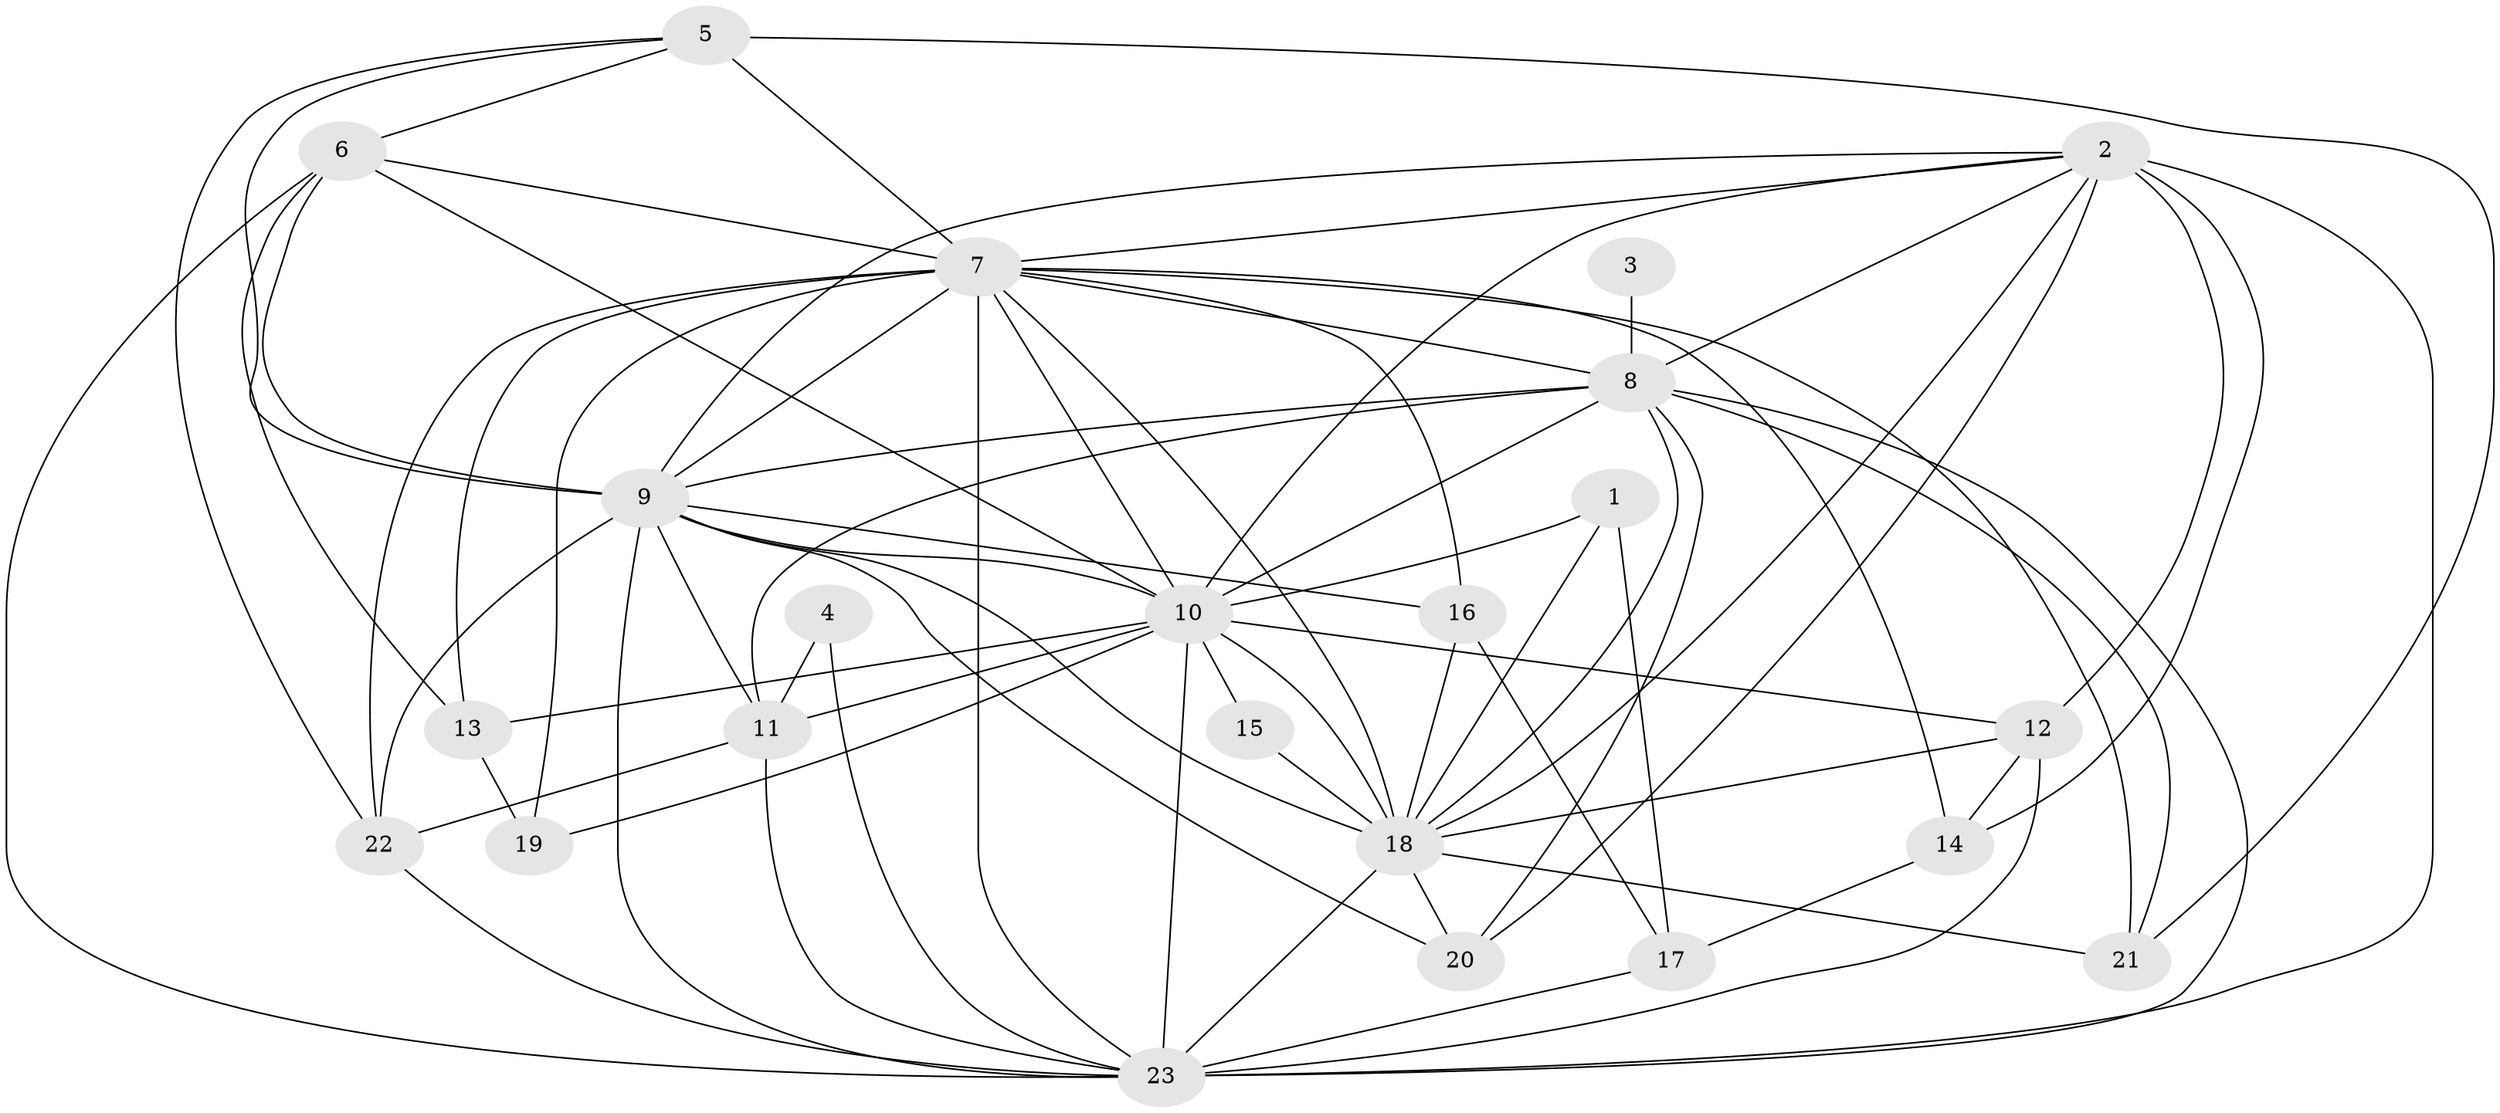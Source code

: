 // original degree distribution, {18: 0.028985507246376812, 20: 0.014492753623188406, 16: 0.028985507246376812, 14: 0.014492753623188406, 22: 0.014492753623188406, 17: 0.014492753623188406, 13: 0.014492753623188406, 11: 0.014492753623188406, 3: 0.13043478260869565, 2: 0.5507246376811594, 6: 0.043478260869565216, 5: 0.014492753623188406, 4: 0.10144927536231885, 7: 0.014492753623188406}
// Generated by graph-tools (version 1.1) at 2025/36/03/04/25 23:36:30]
// undirected, 23 vertices, 72 edges
graph export_dot {
  node [color=gray90,style=filled];
  1;
  2;
  3;
  4;
  5;
  6;
  7;
  8;
  9;
  10;
  11;
  12;
  13;
  14;
  15;
  16;
  17;
  18;
  19;
  20;
  21;
  22;
  23;
  1 -- 10 [weight=1.0];
  1 -- 17 [weight=1.0];
  1 -- 18 [weight=1.0];
  2 -- 7 [weight=2.0];
  2 -- 8 [weight=1.0];
  2 -- 9 [weight=2.0];
  2 -- 10 [weight=1.0];
  2 -- 12 [weight=1.0];
  2 -- 14 [weight=1.0];
  2 -- 18 [weight=2.0];
  2 -- 20 [weight=1.0];
  2 -- 23 [weight=5.0];
  3 -- 8 [weight=1.0];
  4 -- 11 [weight=2.0];
  4 -- 23 [weight=1.0];
  5 -- 6 [weight=1.0];
  5 -- 7 [weight=2.0];
  5 -- 9 [weight=1.0];
  5 -- 21 [weight=1.0];
  5 -- 22 [weight=1.0];
  6 -- 7 [weight=1.0];
  6 -- 9 [weight=1.0];
  6 -- 10 [weight=1.0];
  6 -- 13 [weight=1.0];
  6 -- 23 [weight=1.0];
  7 -- 8 [weight=3.0];
  7 -- 9 [weight=3.0];
  7 -- 10 [weight=2.0];
  7 -- 13 [weight=3.0];
  7 -- 14 [weight=1.0];
  7 -- 16 [weight=1.0];
  7 -- 18 [weight=2.0];
  7 -- 19 [weight=3.0];
  7 -- 21 [weight=2.0];
  7 -- 22 [weight=1.0];
  7 -- 23 [weight=8.0];
  8 -- 9 [weight=1.0];
  8 -- 10 [weight=2.0];
  8 -- 11 [weight=1.0];
  8 -- 18 [weight=1.0];
  8 -- 20 [weight=1.0];
  8 -- 21 [weight=1.0];
  8 -- 23 [weight=3.0];
  9 -- 10 [weight=1.0];
  9 -- 11 [weight=1.0];
  9 -- 16 [weight=1.0];
  9 -- 18 [weight=1.0];
  9 -- 20 [weight=1.0];
  9 -- 22 [weight=1.0];
  9 -- 23 [weight=3.0];
  10 -- 11 [weight=1.0];
  10 -- 12 [weight=1.0];
  10 -- 13 [weight=1.0];
  10 -- 15 [weight=2.0];
  10 -- 18 [weight=2.0];
  10 -- 19 [weight=1.0];
  10 -- 23 [weight=4.0];
  11 -- 22 [weight=1.0];
  11 -- 23 [weight=1.0];
  12 -- 14 [weight=1.0];
  12 -- 18 [weight=1.0];
  12 -- 23 [weight=1.0];
  13 -- 19 [weight=1.0];
  14 -- 17 [weight=1.0];
  15 -- 18 [weight=1.0];
  16 -- 17 [weight=1.0];
  16 -- 18 [weight=1.0];
  17 -- 23 [weight=1.0];
  18 -- 20 [weight=1.0];
  18 -- 21 [weight=1.0];
  18 -- 23 [weight=5.0];
  22 -- 23 [weight=1.0];
}
